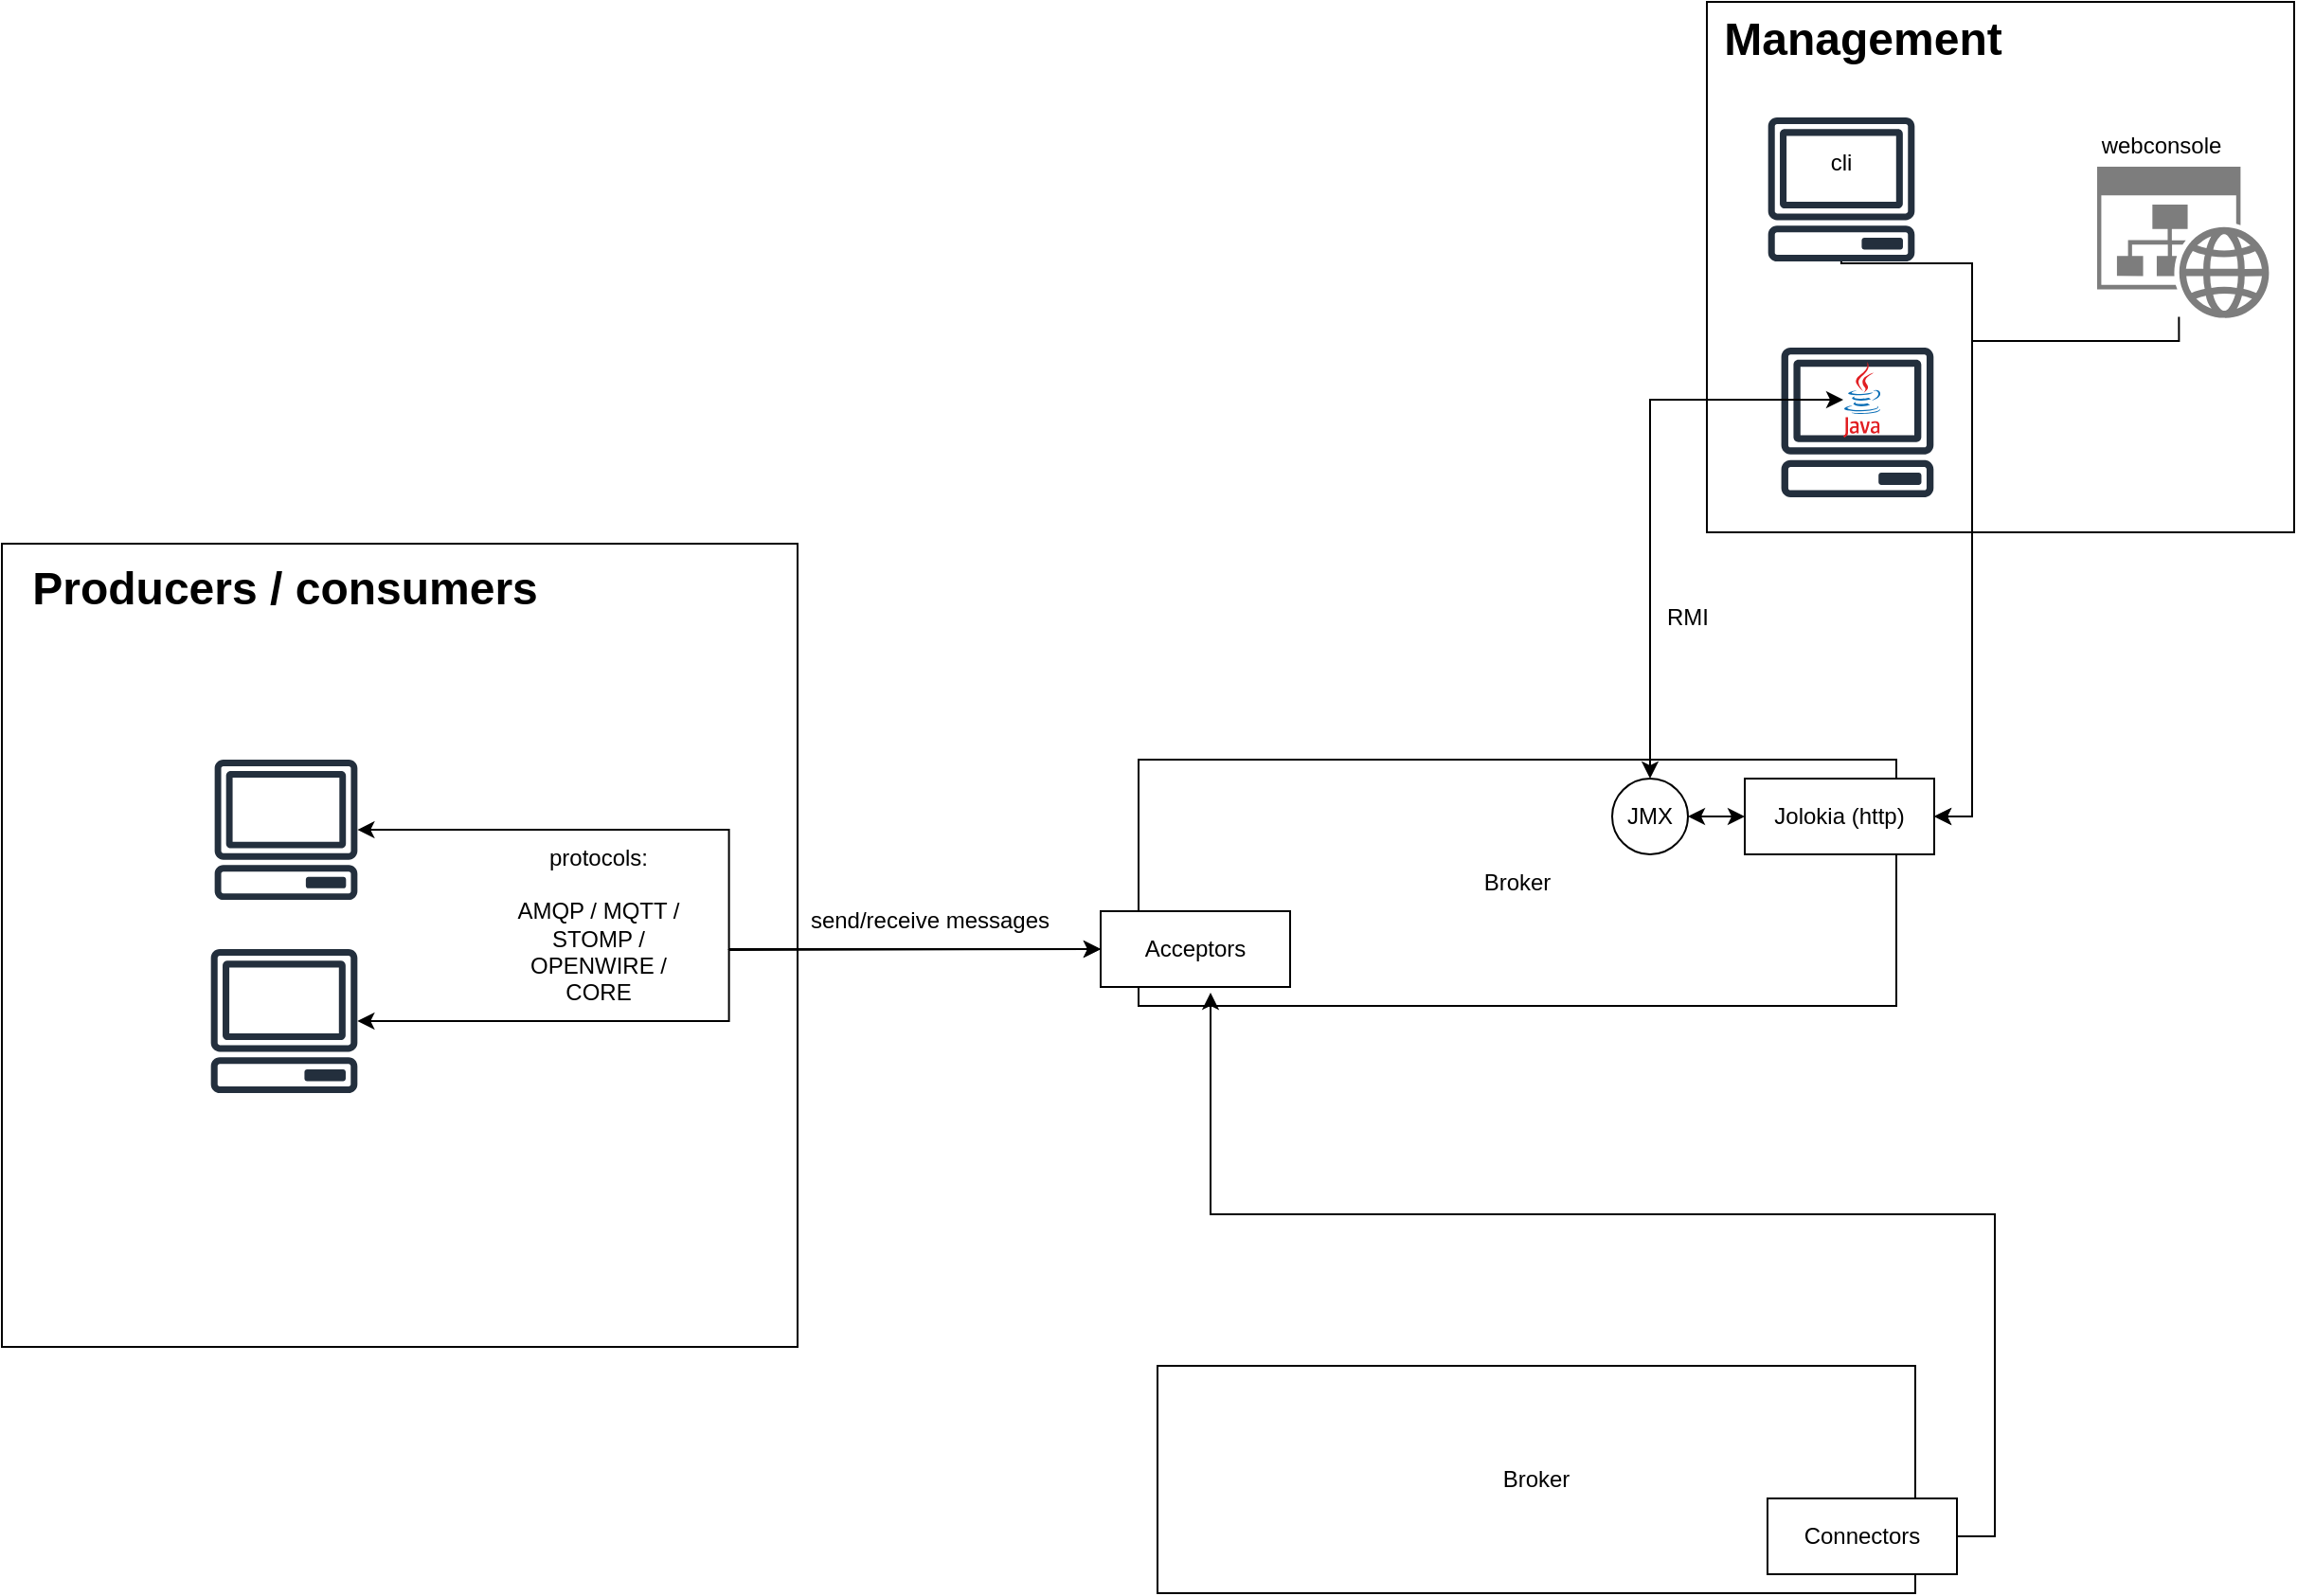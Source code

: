 <mxfile version="24.7.7">
  <diagram name="Page-1" id="90a13364-a465-7bf4-72fc-28e22215d7a0">
    <mxGraphModel dx="3324" dy="1763" grid="1" gridSize="10" guides="1" tooltips="1" connect="1" arrows="1" fold="1" page="1" pageScale="1.5" pageWidth="1169" pageHeight="826" background="none" math="0" shadow="0">
      <root>
        <mxCell id="0" style=";html=1;" />
        <mxCell id="1" style=";html=1;" parent="0" />
        <mxCell id="2mRo7xvS9CaFnTbKlRw5-39" value="" style="rounded=0;whiteSpace=wrap;html=1;" parent="1" vertex="1">
          <mxGeometry x="1000" y="140" width="310" height="280" as="geometry" />
        </mxCell>
        <mxCell id="2mRo7xvS9CaFnTbKlRw5-49" value="" style="sketch=0;outlineConnect=0;fontColor=#232F3E;gradientColor=none;fillColor=#232F3D;strokeColor=none;dashed=0;verticalLabelPosition=bottom;verticalAlign=top;align=center;html=1;fontSize=12;fontStyle=0;aspect=fixed;pointerEvents=1;shape=mxgraph.aws4.client;" parent="1" vertex="1">
          <mxGeometry x="1038.95" y="322.5" width="81.05" height="78.97" as="geometry" />
        </mxCell>
        <mxCell id="2mRo7xvS9CaFnTbKlRw5-38" value="" style="rounded=0;whiteSpace=wrap;html=1;" parent="1" vertex="1">
          <mxGeometry x="100" y="426" width="420" height="424" as="geometry" />
        </mxCell>
        <mxCell id="2mRo7xvS9CaFnTbKlRw5-5" value="&lt;div&gt;Broker&lt;/div&gt;" style="whiteSpace=wrap;html=1;align=center;" parent="1" vertex="1">
          <mxGeometry x="700" y="540" width="400" height="130" as="geometry" />
        </mxCell>
        <mxCell id="2mRo7xvS9CaFnTbKlRw5-6" value="Acceptors" style="whiteSpace=wrap;html=1;align=center;" parent="1" vertex="1">
          <mxGeometry x="680" y="620" width="100" height="40" as="geometry" />
        </mxCell>
        <mxCell id="2mRo7xvS9CaFnTbKlRw5-18" style="edgeStyle=orthogonalEdgeStyle;rounded=0;orthogonalLoop=1;jettySize=auto;html=1;startArrow=classic;startFill=1;" parent="1" source="2mRo7xvS9CaFnTbKlRw5-15" edge="1">
          <mxGeometry relative="1" as="geometry">
            <mxPoint x="680" y="640" as="targetPoint" />
          </mxGeometry>
        </mxCell>
        <mxCell id="2mRo7xvS9CaFnTbKlRw5-15" value="" style="sketch=0;outlineConnect=0;fontColor=#232F3E;gradientColor=none;fillColor=#232F3D;strokeColor=none;dashed=0;verticalLabelPosition=bottom;verticalAlign=top;align=center;html=1;fontSize=12;fontStyle=0;aspect=fixed;pointerEvents=1;shape=mxgraph.aws4.client;" parent="1" vertex="1">
          <mxGeometry x="210" y="640" width="78" height="76" as="geometry" />
        </mxCell>
        <mxCell id="2mRo7xvS9CaFnTbKlRw5-17" style="edgeStyle=orthogonalEdgeStyle;rounded=0;orthogonalLoop=1;jettySize=auto;html=1;entryX=0;entryY=0.5;entryDx=0;entryDy=0;startArrow=classic;startFill=1;" parent="1" source="2mRo7xvS9CaFnTbKlRw5-16" target="2mRo7xvS9CaFnTbKlRw5-6" edge="1">
          <mxGeometry relative="1" as="geometry" />
        </mxCell>
        <mxCell id="2mRo7xvS9CaFnTbKlRw5-16" value="" style="sketch=0;outlineConnect=0;fontColor=#232F3E;gradientColor=none;fillColor=#232F3D;strokeColor=none;dashed=0;verticalLabelPosition=bottom;verticalAlign=top;align=center;html=1;fontSize=12;fontStyle=0;aspect=fixed;pointerEvents=1;shape=mxgraph.aws4.client;" parent="1" vertex="1">
          <mxGeometry x="212" y="540" width="76" height="74.05" as="geometry" />
        </mxCell>
        <mxCell id="2mRo7xvS9CaFnTbKlRw5-19" value="&lt;br&gt;protocols:&lt;br&gt;&lt;br&gt;AMQP / MQTT / STOMP /&lt;br&gt;OPENWIRE /&lt;br&gt;CORE" style="text;html=1;align=center;verticalAlign=middle;whiteSpace=wrap;rounded=0;" parent="1" vertex="1">
          <mxGeometry x="360" y="590" width="110" height="60" as="geometry" />
        </mxCell>
        <mxCell id="2mRo7xvS9CaFnTbKlRw5-20" value="send/receive messages" style="text;html=1;align=center;verticalAlign=middle;whiteSpace=wrap;rounded=0;" parent="1" vertex="1">
          <mxGeometry x="520" y="610" width="140" height="30" as="geometry" />
        </mxCell>
        <mxCell id="2mRo7xvS9CaFnTbKlRw5-22" value="Jolokia (http)" style="whiteSpace=wrap;html=1;align=center;" parent="1" vertex="1">
          <mxGeometry x="1020" y="550" width="100" height="40" as="geometry" />
        </mxCell>
        <mxCell id="2mRo7xvS9CaFnTbKlRw5-24" style="edgeStyle=orthogonalEdgeStyle;rounded=0;orthogonalLoop=1;jettySize=auto;html=1;exitX=1;exitY=0.5;exitDx=0;exitDy=0;startArrow=classic;startFill=1;" parent="1" source="2mRo7xvS9CaFnTbKlRw5-23" target="2mRo7xvS9CaFnTbKlRw5-22" edge="1">
          <mxGeometry relative="1" as="geometry" />
        </mxCell>
        <mxCell id="2mRo7xvS9CaFnTbKlRw5-23" value="JMX" style="ellipse;whiteSpace=wrap;html=1;aspect=fixed;" parent="1" vertex="1">
          <mxGeometry x="950" y="550" width="40" height="40" as="geometry" />
        </mxCell>
        <mxCell id="2mRo7xvS9CaFnTbKlRw5-43" style="edgeStyle=orthogonalEdgeStyle;rounded=0;orthogonalLoop=1;jettySize=auto;html=1;entryX=1;entryY=0.5;entryDx=0;entryDy=0;" parent="1" source="2mRo7xvS9CaFnTbKlRw5-25" target="2mRo7xvS9CaFnTbKlRw5-22" edge="1">
          <mxGeometry relative="1" as="geometry">
            <Array as="points">
              <mxPoint x="1140" y="278" />
              <mxPoint x="1140" y="570" />
            </Array>
          </mxGeometry>
        </mxCell>
        <mxCell id="2mRo7xvS9CaFnTbKlRw5-25" value="" style="sketch=0;outlineConnect=0;fontColor=#232F3E;gradientColor=none;fillColor=#232F3D;strokeColor=none;dashed=0;verticalLabelPosition=bottom;verticalAlign=top;align=center;html=1;fontSize=12;fontStyle=0;aspect=fixed;pointerEvents=1;shape=mxgraph.aws4.client;" parent="1" vertex="1">
          <mxGeometry x="1032" y="201" width="78" height="76" as="geometry" />
        </mxCell>
        <mxCell id="2mRo7xvS9CaFnTbKlRw5-30" value="&lt;div&gt;Broker&lt;/div&gt;" style="whiteSpace=wrap;html=1;align=center;" parent="1" vertex="1">
          <mxGeometry x="710" y="860" width="400" height="120" as="geometry" />
        </mxCell>
        <mxCell id="2mRo7xvS9CaFnTbKlRw5-37" value="Producers / consumers" style="text;strokeColor=none;fillColor=none;html=1;fontSize=24;fontStyle=1;verticalAlign=middle;align=center;" parent="1" vertex="1">
          <mxGeometry x="199" y="430" width="100" height="40" as="geometry" />
        </mxCell>
        <mxCell id="2mRo7xvS9CaFnTbKlRw5-40" value="Management" style="text;strokeColor=none;fillColor=none;html=1;fontSize=24;fontStyle=1;verticalAlign=middle;align=center;" parent="1" vertex="1">
          <mxGeometry x="1032" y="140" width="100" height="40" as="geometry" />
        </mxCell>
        <mxCell id="2mRo7xvS9CaFnTbKlRw5-42" style="edgeStyle=orthogonalEdgeStyle;rounded=0;orthogonalLoop=1;jettySize=auto;html=1;entryX=1;entryY=0.5;entryDx=0;entryDy=0;exitX=0.475;exitY=0.99;exitDx=0;exitDy=0;exitPerimeter=0;" parent="1" source="2mRo7xvS9CaFnTbKlRw5-41" target="2mRo7xvS9CaFnTbKlRw5-22" edge="1">
          <mxGeometry relative="1" as="geometry">
            <Array as="points">
              <mxPoint x="1140" y="319" />
              <mxPoint x="1140" y="570" />
            </Array>
          </mxGeometry>
        </mxCell>
        <mxCell id="2mRo7xvS9CaFnTbKlRw5-41" value="" style="sketch=0;aspect=fixed;pointerEvents=1;shadow=0;dashed=0;html=1;strokeColor=none;labelPosition=center;verticalLabelPosition=bottom;verticalAlign=top;align=center;shape=mxgraph.mscae.enterprise.website_generic;fillColor=#7D7D7D;" parent="1" vertex="1">
          <mxGeometry x="1206" y="227" width="90.91" height="80" as="geometry" />
        </mxCell>
        <mxCell id="2mRo7xvS9CaFnTbKlRw5-44" value="webconsole" style="text;html=1;align=center;verticalAlign=middle;whiteSpace=wrap;rounded=0;" parent="1" vertex="1">
          <mxGeometry x="1210" y="201" width="60" height="30" as="geometry" />
        </mxCell>
        <mxCell id="2mRo7xvS9CaFnTbKlRw5-46" value="cli" style="text;html=1;align=center;verticalAlign=middle;whiteSpace=wrap;rounded=0;" parent="1" vertex="1">
          <mxGeometry x="1041" y="210" width="60" height="30" as="geometry" />
        </mxCell>
        <mxCell id="2mRo7xvS9CaFnTbKlRw5-48" style="edgeStyle=orthogonalEdgeStyle;rounded=0;orthogonalLoop=1;jettySize=auto;html=1;startArrow=classic;startFill=1;" parent="1" source="2mRo7xvS9CaFnTbKlRw5-47" target="2mRo7xvS9CaFnTbKlRw5-23" edge="1">
          <mxGeometry relative="1" as="geometry" />
        </mxCell>
        <mxCell id="2mRo7xvS9CaFnTbKlRw5-47" value="" style="dashed=0;outlineConnect=0;html=1;align=center;labelPosition=center;verticalLabelPosition=bottom;verticalAlign=top;shape=mxgraph.weblogos.java" parent="1" vertex="1">
          <mxGeometry x="1072" y="330" width="20" height="40" as="geometry" />
        </mxCell>
        <mxCell id="2mRo7xvS9CaFnTbKlRw5-50" value="RMI" style="text;html=1;align=center;verticalAlign=middle;whiteSpace=wrap;rounded=0;" parent="1" vertex="1">
          <mxGeometry x="960" y="450" width="60" height="30" as="geometry" />
        </mxCell>
        <mxCell id="_pwtZZ6HhOfHTfCX77mX-2" style="edgeStyle=orthogonalEdgeStyle;rounded=0;orthogonalLoop=1;jettySize=auto;html=1;entryX=0.58;entryY=1.075;entryDx=0;entryDy=0;entryPerimeter=0;exitX=1;exitY=0.5;exitDx=0;exitDy=0;" edge="1" parent="1" source="2mRo7xvS9CaFnTbKlRw5-8" target="2mRo7xvS9CaFnTbKlRw5-6">
          <mxGeometry relative="1" as="geometry">
            <Array as="points">
              <mxPoint x="1152" y="950" />
              <mxPoint x="1152" y="780" />
              <mxPoint x="738" y="780" />
            </Array>
          </mxGeometry>
        </mxCell>
        <mxCell id="2mRo7xvS9CaFnTbKlRw5-8" value="Connectors" style="whiteSpace=wrap;html=1;align=center;" parent="1" vertex="1">
          <mxGeometry x="1032" y="930" width="100" height="40" as="geometry" />
        </mxCell>
      </root>
    </mxGraphModel>
  </diagram>
</mxfile>
